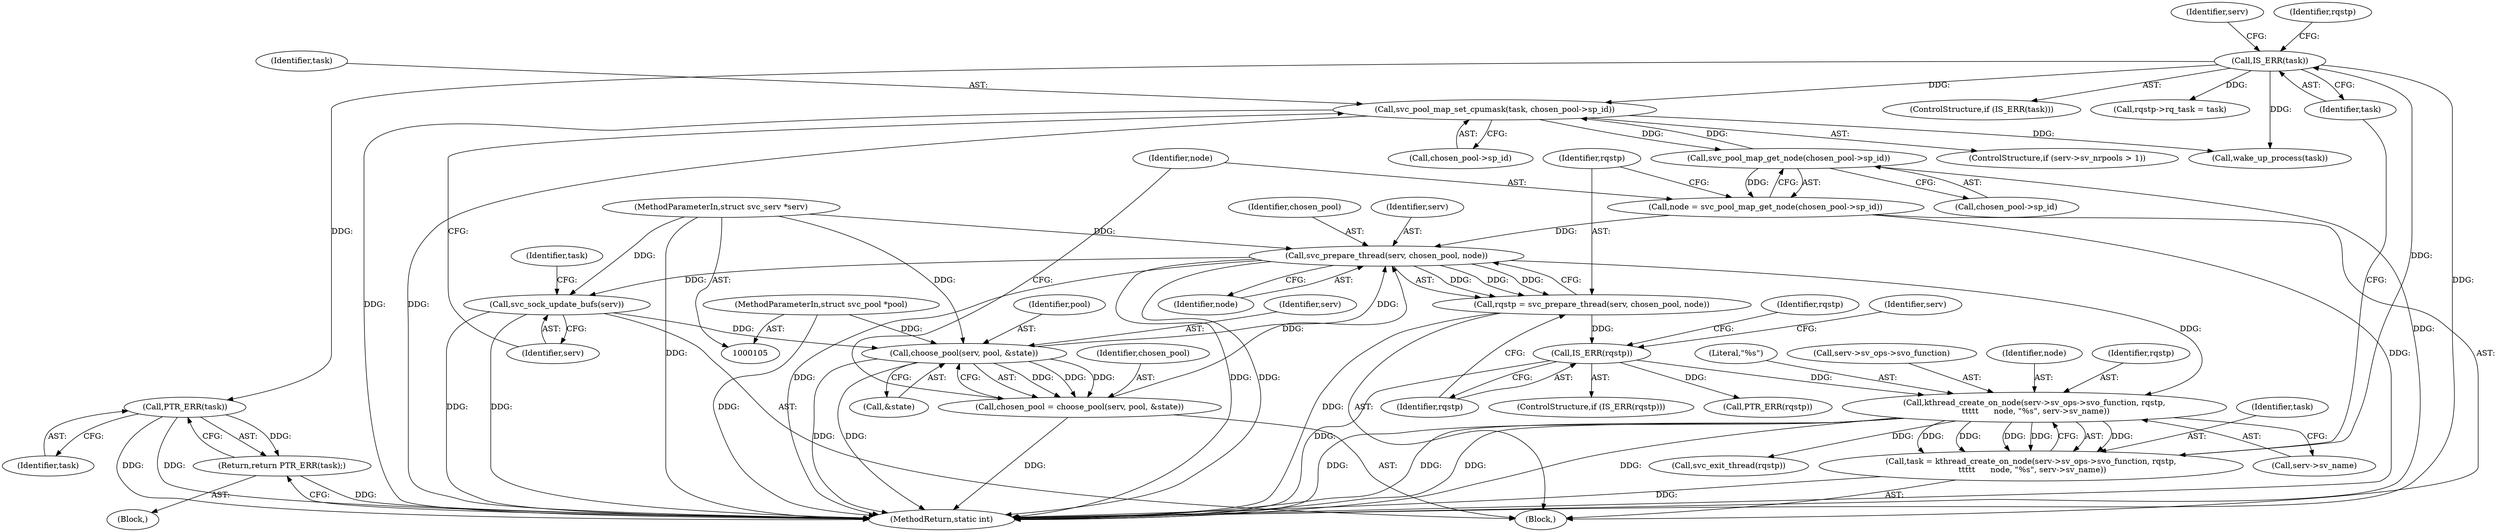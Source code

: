 digraph "0_linux_c70422f760c120480fee4de6c38804c72aa26bc1_20@pointer" {
"1000184" [label="(Call,PTR_ERR(task))"];
"1000172" [label="(Call,IS_ERR(task))"];
"1000157" [label="(Call,task = kthread_create_on_node(serv->sv_ops->svo_function, rqstp,\n \t\t\t\t\t      node, \"%s\", serv->sv_name))"];
"1000159" [label="(Call,kthread_create_on_node(serv->sv_ops->svo_function, rqstp,\n \t\t\t\t\t      node, \"%s\", serv->sv_name))"];
"1000146" [label="(Call,IS_ERR(rqstp))"];
"1000139" [label="(Call,rqstp = svc_prepare_thread(serv, chosen_pool, node))"];
"1000141" [label="(Call,svc_prepare_thread(serv, chosen_pool, node))"];
"1000128" [label="(Call,choose_pool(serv, pool, &state))"];
"1000202" [label="(Call,svc_sock_update_bufs(serv))"];
"1000106" [label="(MethodParameterIn,struct svc_serv *serv)"];
"1000107" [label="(MethodParameterIn,struct svc_pool *pool)"];
"1000126" [label="(Call,chosen_pool = choose_pool(serv, pool, &state))"];
"1000133" [label="(Call,node = svc_pool_map_get_node(chosen_pool->sp_id))"];
"1000135" [label="(Call,svc_pool_map_get_node(chosen_pool->sp_id))"];
"1000197" [label="(Call,svc_pool_map_set_cpumask(task, chosen_pool->sp_id))"];
"1000183" [label="(Return,return PTR_ERR(task);)"];
"1000185" [label="(Identifier,task)"];
"1000181" [label="(Call,svc_exit_thread(rqstp))"];
"1000126" [label="(Call,chosen_pool = choose_pool(serv, pool, &state))"];
"1000178" [label="(Identifier,serv)"];
"1000131" [label="(Call,&state)"];
"1000184" [label="(Call,PTR_ERR(task))"];
"1000171" [label="(ControlStructure,if (IS_ERR(task)))"];
"1000107" [label="(MethodParameterIn,struct svc_pool *pool)"];
"1000129" [label="(Identifier,serv)"];
"1000197" [label="(Call,svc_pool_map_set_cpumask(task, chosen_pool->sp_id))"];
"1000127" [label="(Identifier,chosen_pool)"];
"1000191" [label="(ControlStructure,if (serv->sv_nrpools > 1))"];
"1000141" [label="(Call,svc_prepare_thread(serv, chosen_pool, node))"];
"1000159" [label="(Call,kthread_create_on_node(serv->sv_ops->svo_function, rqstp,\n \t\t\t\t\t      node, \"%s\", serv->sv_name))"];
"1000149" [label="(Call,PTR_ERR(rqstp))"];
"1000188" [label="(Identifier,rqstp)"];
"1000142" [label="(Identifier,serv)"];
"1000183" [label="(Return,return PTR_ERR(task);)"];
"1000186" [label="(Call,rqstp->rq_task = task)"];
"1000204" [label="(Call,wake_up_process(task))"];
"1000106" [label="(MethodParameterIn,struct svc_serv *serv)"];
"1000134" [label="(Identifier,node)"];
"1000140" [label="(Identifier,rqstp)"];
"1000205" [label="(Identifier,task)"];
"1000199" [label="(Call,chosen_pool->sp_id)"];
"1000202" [label="(Call,svc_sock_update_bufs(serv))"];
"1000158" [label="(Identifier,task)"];
"1000130" [label="(Identifier,pool)"];
"1000172" [label="(Call,IS_ERR(task))"];
"1000166" [label="(Identifier,node)"];
"1000150" [label="(Identifier,rqstp)"];
"1000133" [label="(Call,node = svc_pool_map_get_node(chosen_pool->sp_id))"];
"1000135" [label="(Call,svc_pool_map_get_node(chosen_pool->sp_id))"];
"1000165" [label="(Identifier,rqstp)"];
"1000203" [label="(Identifier,serv)"];
"1000143" [label="(Identifier,chosen_pool)"];
"1000123" [label="(Block,)"];
"1000147" [label="(Identifier,rqstp)"];
"1000154" [label="(Identifier,serv)"];
"1000145" [label="(ControlStructure,if (IS_ERR(rqstp)))"];
"1000167" [label="(Literal,\"%s\")"];
"1000174" [label="(Block,)"];
"1000211" [label="(MethodReturn,static int)"];
"1000173" [label="(Identifier,task)"];
"1000168" [label="(Call,serv->sv_name)"];
"1000157" [label="(Call,task = kthread_create_on_node(serv->sv_ops->svo_function, rqstp,\n \t\t\t\t\t      node, \"%s\", serv->sv_name))"];
"1000144" [label="(Identifier,node)"];
"1000139" [label="(Call,rqstp = svc_prepare_thread(serv, chosen_pool, node))"];
"1000146" [label="(Call,IS_ERR(rqstp))"];
"1000198" [label="(Identifier,task)"];
"1000128" [label="(Call,choose_pool(serv, pool, &state))"];
"1000136" [label="(Call,chosen_pool->sp_id)"];
"1000160" [label="(Call,serv->sv_ops->svo_function)"];
"1000184" -> "1000183"  [label="AST: "];
"1000184" -> "1000185"  [label="CFG: "];
"1000185" -> "1000184"  [label="AST: "];
"1000183" -> "1000184"  [label="CFG: "];
"1000184" -> "1000211"  [label="DDG: "];
"1000184" -> "1000211"  [label="DDG: "];
"1000184" -> "1000183"  [label="DDG: "];
"1000172" -> "1000184"  [label="DDG: "];
"1000172" -> "1000171"  [label="AST: "];
"1000172" -> "1000173"  [label="CFG: "];
"1000173" -> "1000172"  [label="AST: "];
"1000178" -> "1000172"  [label="CFG: "];
"1000188" -> "1000172"  [label="CFG: "];
"1000172" -> "1000211"  [label="DDG: "];
"1000157" -> "1000172"  [label="DDG: "];
"1000172" -> "1000186"  [label="DDG: "];
"1000172" -> "1000197"  [label="DDG: "];
"1000172" -> "1000204"  [label="DDG: "];
"1000157" -> "1000123"  [label="AST: "];
"1000157" -> "1000159"  [label="CFG: "];
"1000158" -> "1000157"  [label="AST: "];
"1000159" -> "1000157"  [label="AST: "];
"1000173" -> "1000157"  [label="CFG: "];
"1000157" -> "1000211"  [label="DDG: "];
"1000159" -> "1000157"  [label="DDG: "];
"1000159" -> "1000157"  [label="DDG: "];
"1000159" -> "1000157"  [label="DDG: "];
"1000159" -> "1000157"  [label="DDG: "];
"1000159" -> "1000157"  [label="DDG: "];
"1000159" -> "1000168"  [label="CFG: "];
"1000160" -> "1000159"  [label="AST: "];
"1000165" -> "1000159"  [label="AST: "];
"1000166" -> "1000159"  [label="AST: "];
"1000167" -> "1000159"  [label="AST: "];
"1000168" -> "1000159"  [label="AST: "];
"1000159" -> "1000211"  [label="DDG: "];
"1000159" -> "1000211"  [label="DDG: "];
"1000159" -> "1000211"  [label="DDG: "];
"1000159" -> "1000211"  [label="DDG: "];
"1000146" -> "1000159"  [label="DDG: "];
"1000141" -> "1000159"  [label="DDG: "];
"1000159" -> "1000181"  [label="DDG: "];
"1000146" -> "1000145"  [label="AST: "];
"1000146" -> "1000147"  [label="CFG: "];
"1000147" -> "1000146"  [label="AST: "];
"1000150" -> "1000146"  [label="CFG: "];
"1000154" -> "1000146"  [label="CFG: "];
"1000146" -> "1000211"  [label="DDG: "];
"1000139" -> "1000146"  [label="DDG: "];
"1000146" -> "1000149"  [label="DDG: "];
"1000139" -> "1000123"  [label="AST: "];
"1000139" -> "1000141"  [label="CFG: "];
"1000140" -> "1000139"  [label="AST: "];
"1000141" -> "1000139"  [label="AST: "];
"1000147" -> "1000139"  [label="CFG: "];
"1000139" -> "1000211"  [label="DDG: "];
"1000141" -> "1000139"  [label="DDG: "];
"1000141" -> "1000139"  [label="DDG: "];
"1000141" -> "1000139"  [label="DDG: "];
"1000141" -> "1000144"  [label="CFG: "];
"1000142" -> "1000141"  [label="AST: "];
"1000143" -> "1000141"  [label="AST: "];
"1000144" -> "1000141"  [label="AST: "];
"1000141" -> "1000211"  [label="DDG: "];
"1000141" -> "1000211"  [label="DDG: "];
"1000141" -> "1000211"  [label="DDG: "];
"1000128" -> "1000141"  [label="DDG: "];
"1000106" -> "1000141"  [label="DDG: "];
"1000126" -> "1000141"  [label="DDG: "];
"1000133" -> "1000141"  [label="DDG: "];
"1000141" -> "1000202"  [label="DDG: "];
"1000128" -> "1000126"  [label="AST: "];
"1000128" -> "1000131"  [label="CFG: "];
"1000129" -> "1000128"  [label="AST: "];
"1000130" -> "1000128"  [label="AST: "];
"1000131" -> "1000128"  [label="AST: "];
"1000126" -> "1000128"  [label="CFG: "];
"1000128" -> "1000211"  [label="DDG: "];
"1000128" -> "1000211"  [label="DDG: "];
"1000128" -> "1000126"  [label="DDG: "];
"1000128" -> "1000126"  [label="DDG: "];
"1000128" -> "1000126"  [label="DDG: "];
"1000202" -> "1000128"  [label="DDG: "];
"1000106" -> "1000128"  [label="DDG: "];
"1000107" -> "1000128"  [label="DDG: "];
"1000202" -> "1000123"  [label="AST: "];
"1000202" -> "1000203"  [label="CFG: "];
"1000203" -> "1000202"  [label="AST: "];
"1000205" -> "1000202"  [label="CFG: "];
"1000202" -> "1000211"  [label="DDG: "];
"1000202" -> "1000211"  [label="DDG: "];
"1000106" -> "1000202"  [label="DDG: "];
"1000106" -> "1000105"  [label="AST: "];
"1000106" -> "1000211"  [label="DDG: "];
"1000107" -> "1000105"  [label="AST: "];
"1000107" -> "1000211"  [label="DDG: "];
"1000126" -> "1000123"  [label="AST: "];
"1000127" -> "1000126"  [label="AST: "];
"1000134" -> "1000126"  [label="CFG: "];
"1000126" -> "1000211"  [label="DDG: "];
"1000133" -> "1000123"  [label="AST: "];
"1000133" -> "1000135"  [label="CFG: "];
"1000134" -> "1000133"  [label="AST: "];
"1000135" -> "1000133"  [label="AST: "];
"1000140" -> "1000133"  [label="CFG: "];
"1000133" -> "1000211"  [label="DDG: "];
"1000135" -> "1000133"  [label="DDG: "];
"1000135" -> "1000136"  [label="CFG: "];
"1000136" -> "1000135"  [label="AST: "];
"1000135" -> "1000211"  [label="DDG: "];
"1000197" -> "1000135"  [label="DDG: "];
"1000135" -> "1000197"  [label="DDG: "];
"1000197" -> "1000191"  [label="AST: "];
"1000197" -> "1000199"  [label="CFG: "];
"1000198" -> "1000197"  [label="AST: "];
"1000199" -> "1000197"  [label="AST: "];
"1000203" -> "1000197"  [label="CFG: "];
"1000197" -> "1000211"  [label="DDG: "];
"1000197" -> "1000211"  [label="DDG: "];
"1000197" -> "1000204"  [label="DDG: "];
"1000183" -> "1000174"  [label="AST: "];
"1000211" -> "1000183"  [label="CFG: "];
"1000183" -> "1000211"  [label="DDG: "];
}
